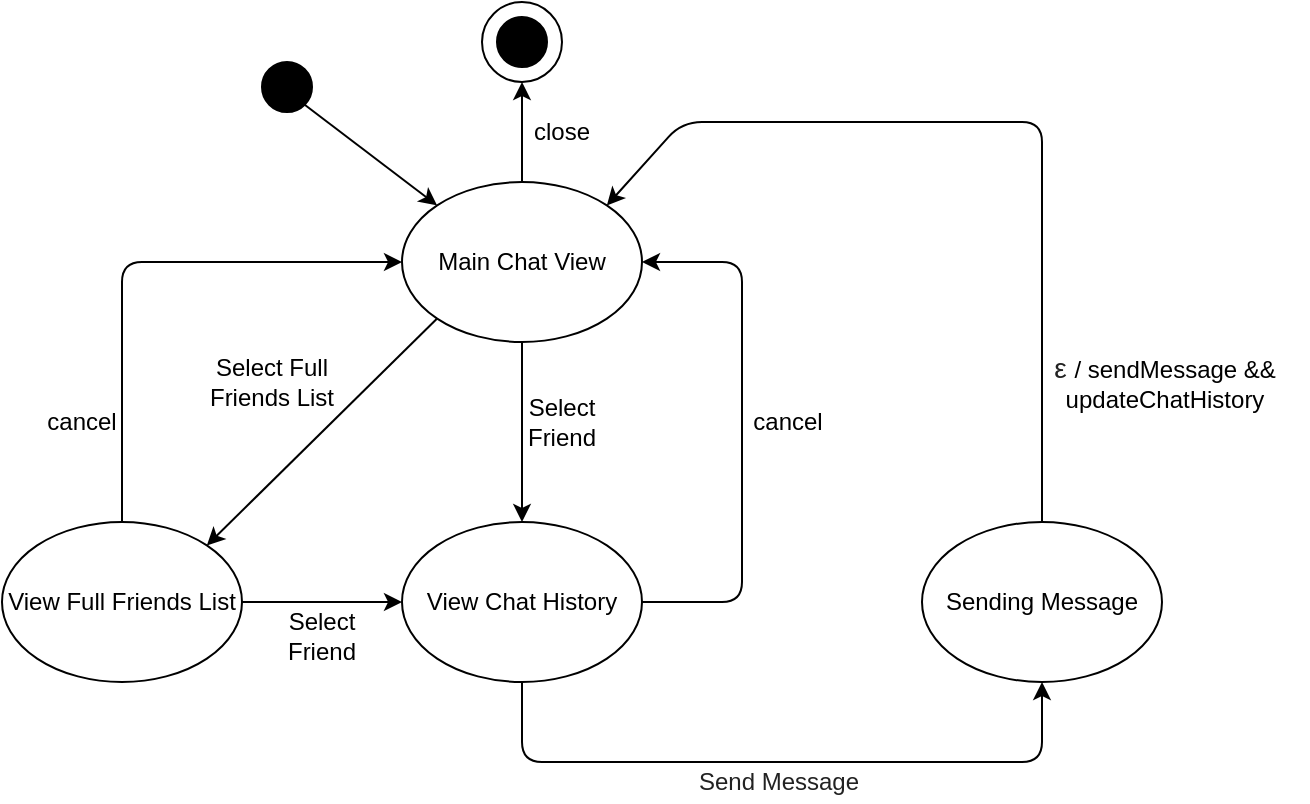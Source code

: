 <mxfile version="12.6.5" type="device"><diagram id="RzxbmGo-VRAV4jDf2qzX" name="Page-1"><mxGraphModel dx="808" dy="563" grid="1" gridSize="10" guides="1" tooltips="1" connect="1" arrows="1" fold="1" page="1" pageScale="1" pageWidth="1700" pageHeight="1100" math="0" shadow="0"><root><mxCell id="0"/><mxCell id="1" parent="0"/><mxCell id="UTtdY_NM0HqXYz_5rYOF-1" value="Main Chat View" style="ellipse;whiteSpace=wrap;html=1;" vertex="1" parent="1"><mxGeometry x="790" y="510" width="120" height="80" as="geometry"/></mxCell><mxCell id="UTtdY_NM0HqXYz_5rYOF-2" value="View Chat History" style="ellipse;whiteSpace=wrap;html=1;" vertex="1" parent="1"><mxGeometry x="790" y="680" width="120" height="80" as="geometry"/></mxCell><mxCell id="UTtdY_NM0HqXYz_5rYOF-3" value="View Full Friends List" style="ellipse;whiteSpace=wrap;html=1;" vertex="1" parent="1"><mxGeometry x="590" y="680" width="120" height="80" as="geometry"/></mxCell><mxCell id="UTtdY_NM0HqXYz_5rYOF-4" value="Sending Message" style="ellipse;whiteSpace=wrap;html=1;" vertex="1" parent="1"><mxGeometry x="1050" y="680" width="120" height="80" as="geometry"/></mxCell><mxCell id="UTtdY_NM0HqXYz_5rYOF-5" value="" style="ellipse;whiteSpace=wrap;html=1;aspect=fixed;strokeColor=#000000;fillColor=#000000;" vertex="1" parent="1"><mxGeometry x="720" y="450" width="25" height="25" as="geometry"/></mxCell><mxCell id="UTtdY_NM0HqXYz_5rYOF-6" value="" style="endArrow=classic;html=1;strokeColor=#000000;entryX=0;entryY=0;entryDx=0;entryDy=0;exitX=1;exitY=1;exitDx=0;exitDy=0;" edge="1" parent="1" source="UTtdY_NM0HqXYz_5rYOF-5" target="UTtdY_NM0HqXYz_5rYOF-1"><mxGeometry width="50" height="50" relative="1" as="geometry"><mxPoint x="650" y="600" as="sourcePoint"/><mxPoint x="807.574" y="521.716" as="targetPoint"/></mxGeometry></mxCell><mxCell id="UTtdY_NM0HqXYz_5rYOF-9" value="" style="endArrow=classic;html=1;strokeColor=#000000;entryX=0.5;entryY=1;entryDx=0;entryDy=0;exitX=0.5;exitY=0;exitDx=0;exitDy=0;" edge="1" parent="1" target="UTtdY_NM0HqXYz_5rYOF-8" source="UTtdY_NM0HqXYz_5rYOF-1"><mxGeometry width="50" height="50" relative="1" as="geometry"><mxPoint x="892.426" y="521.716" as="sourcePoint"/><mxPoint x="1040" y="570" as="targetPoint"/></mxGeometry></mxCell><mxCell id="UTtdY_NM0HqXYz_5rYOF-10" value="close" style="text;html=1;strokeColor=none;fillColor=none;align=center;verticalAlign=middle;whiteSpace=wrap;rounded=0;" vertex="1" parent="1"><mxGeometry x="850" y="475" width="40" height="20" as="geometry"/></mxCell><mxCell id="UTtdY_NM0HqXYz_5rYOF-11" value="" style="endArrow=classic;html=1;exitX=0.5;exitY=1;exitDx=0;exitDy=0;entryX=0.5;entryY=0;entryDx=0;entryDy=0;" edge="1" parent="1" source="UTtdY_NM0HqXYz_5rYOF-1" target="UTtdY_NM0HqXYz_5rYOF-2"><mxGeometry width="50" height="50" relative="1" as="geometry"><mxPoint x="730" y="660" as="sourcePoint"/><mxPoint x="780" y="610" as="targetPoint"/></mxGeometry></mxCell><mxCell id="UTtdY_NM0HqXYz_5rYOF-12" value="" style="endArrow=classic;html=1;exitX=1;exitY=0.5;exitDx=0;exitDy=0;entryX=1;entryY=0.5;entryDx=0;entryDy=0;" edge="1" parent="1" source="UTtdY_NM0HqXYz_5rYOF-2" target="UTtdY_NM0HqXYz_5rYOF-1"><mxGeometry width="50" height="50" relative="1" as="geometry"><mxPoint x="950" y="730" as="sourcePoint"/><mxPoint x="1000" y="680" as="targetPoint"/><Array as="points"><mxPoint x="960" y="720"/><mxPoint x="960" y="550"/></Array></mxGeometry></mxCell><mxCell id="UTtdY_NM0HqXYz_5rYOF-13" value="cancel" style="text;html=1;strokeColor=none;fillColor=none;align=center;verticalAlign=middle;whiteSpace=wrap;rounded=0;" vertex="1" parent="1"><mxGeometry x="962.5" y="620" width="40" height="20" as="geometry"/></mxCell><mxCell id="UTtdY_NM0HqXYz_5rYOF-14" value="Select Friend" style="text;html=1;strokeColor=none;fillColor=none;align=center;verticalAlign=middle;whiteSpace=wrap;rounded=0;" vertex="1" parent="1"><mxGeometry x="850" y="620" width="40" height="20" as="geometry"/></mxCell><mxCell id="UTtdY_NM0HqXYz_5rYOF-15" value="" style="endArrow=classic;html=1;entryX=1;entryY=0;entryDx=0;entryDy=0;exitX=0;exitY=1;exitDx=0;exitDy=0;" edge="1" parent="1" source="UTtdY_NM0HqXYz_5rYOF-1" target="UTtdY_NM0HqXYz_5rYOF-3"><mxGeometry width="50" height="50" relative="1" as="geometry"><mxPoint x="630" y="630" as="sourcePoint"/><mxPoint x="680" y="580" as="targetPoint"/></mxGeometry></mxCell><mxCell id="UTtdY_NM0HqXYz_5rYOF-16" value="" style="endArrow=classic;html=1;exitX=0.5;exitY=0;exitDx=0;exitDy=0;entryX=0;entryY=0.5;entryDx=0;entryDy=0;" edge="1" parent="1" source="UTtdY_NM0HqXYz_5rYOF-3" target="UTtdY_NM0HqXYz_5rYOF-1"><mxGeometry width="50" height="50" relative="1" as="geometry"><mxPoint x="620" y="640" as="sourcePoint"/><mxPoint x="670" y="590" as="targetPoint"/><Array as="points"><mxPoint x="650" y="550"/></Array></mxGeometry></mxCell><mxCell id="UTtdY_NM0HqXYz_5rYOF-17" value="cancel" style="text;html=1;strokeColor=none;fillColor=none;align=center;verticalAlign=middle;whiteSpace=wrap;rounded=0;" vertex="1" parent="1"><mxGeometry x="610" y="620" width="40" height="20" as="geometry"/></mxCell><mxCell id="UTtdY_NM0HqXYz_5rYOF-18" value="Select Full Friends List" style="text;html=1;strokeColor=none;fillColor=none;align=center;verticalAlign=middle;whiteSpace=wrap;rounded=0;" vertex="1" parent="1"><mxGeometry x="690" y="600" width="70" height="20" as="geometry"/></mxCell><mxCell id="UTtdY_NM0HqXYz_5rYOF-19" value="" style="endArrow=classic;html=1;entryX=0;entryY=0.5;entryDx=0;entryDy=0;exitX=1;exitY=0.5;exitDx=0;exitDy=0;" edge="1" parent="1" source="UTtdY_NM0HqXYz_5rYOF-3" target="UTtdY_NM0HqXYz_5rYOF-2"><mxGeometry width="50" height="50" relative="1" as="geometry"><mxPoint x="680" y="860" as="sourcePoint"/><mxPoint x="730" y="810" as="targetPoint"/></mxGeometry></mxCell><mxCell id="UTtdY_NM0HqXYz_5rYOF-20" value="Select Friend" style="text;html=1;strokeColor=none;fillColor=none;align=center;verticalAlign=middle;whiteSpace=wrap;rounded=0;" vertex="1" parent="1"><mxGeometry x="730" y="727" width="40" height="20" as="geometry"/></mxCell><mxCell id="UTtdY_NM0HqXYz_5rYOF-21" value="" style="endArrow=classic;html=1;exitX=0.5;exitY=1;exitDx=0;exitDy=0;entryX=0.5;entryY=1;entryDx=0;entryDy=0;" edge="1" parent="1" source="UTtdY_NM0HqXYz_5rYOF-2" target="UTtdY_NM0HqXYz_5rYOF-4"><mxGeometry width="50" height="50" relative="1" as="geometry"><mxPoint x="850" y="880" as="sourcePoint"/><mxPoint x="900" y="830" as="targetPoint"/><Array as="points"><mxPoint x="850" y="800"/><mxPoint x="1110" y="800"/></Array></mxGeometry></mxCell><mxCell id="UTtdY_NM0HqXYz_5rYOF-23" value="&lt;font style=&quot;font-size: 12px&quot;&gt;&lt;font color=&quot;#222222&quot; face=&quot;sans-serif&quot; style=&quot;font-size: 12px&quot;&gt;&lt;span style=&quot;background-color: rgb(255 , 255 , 255)&quot;&gt;Send Message&lt;/span&gt;&lt;/font&gt;&lt;/font&gt;" style="text;html=1;strokeColor=none;fillColor=none;align=center;verticalAlign=middle;whiteSpace=wrap;rounded=0;" vertex="1" parent="1"><mxGeometry x="907" y="800" width="143" height="20" as="geometry"/></mxCell><mxCell id="UTtdY_NM0HqXYz_5rYOF-24" value="" style="endArrow=classic;html=1;entryX=1;entryY=0;entryDx=0;entryDy=0;exitX=0.5;exitY=0;exitDx=0;exitDy=0;" edge="1" parent="1" source="UTtdY_NM0HqXYz_5rYOF-4" target="UTtdY_NM0HqXYz_5rYOF-1"><mxGeometry width="50" height="50" relative="1" as="geometry"><mxPoint x="1080" y="610" as="sourcePoint"/><mxPoint x="1110" y="540" as="targetPoint"/><Array as="points"><mxPoint x="1110" y="480"/><mxPoint x="930" y="480"/></Array></mxGeometry></mxCell><mxCell id="UTtdY_NM0HqXYz_5rYOF-25" value="" style="group" vertex="1" connectable="0" parent="1"><mxGeometry x="830" y="420" width="40" height="40" as="geometry"/></mxCell><mxCell id="UTtdY_NM0HqXYz_5rYOF-7" value="" style="ellipse;whiteSpace=wrap;html=1;aspect=fixed;strokeColor=#000000;fillColor=#000000;" vertex="1" parent="UTtdY_NM0HqXYz_5rYOF-25"><mxGeometry x="7.5" y="7.5" width="25" height="25" as="geometry"/></mxCell><mxCell id="UTtdY_NM0HqXYz_5rYOF-8" value="" style="ellipse;whiteSpace=wrap;html=1;aspect=fixed;strokeColor=#000000;fillColor=none;" vertex="1" parent="UTtdY_NM0HqXYz_5rYOF-25"><mxGeometry width="40" height="40" as="geometry"/></mxCell><mxCell id="UTtdY_NM0HqXYz_5rYOF-26" value="&lt;font style=&quot;font-size: 12px&quot;&gt;&lt;span style=&quot;color: rgb(34 , 34 , 34) ; font-family: sans-serif ; font-size: 14px ; background-color: rgb(255 , 255 , 255)&quot;&gt;ε&amp;nbsp;&lt;/span&gt;/ sendMessage&lt;/font&gt;&amp;nbsp;&amp;amp;&amp;amp; updateChatHistory" style="text;html=1;strokeColor=none;fillColor=none;align=center;verticalAlign=middle;whiteSpace=wrap;rounded=0;" vertex="1" parent="1"><mxGeometry x="1100" y="600" width="143" height="20" as="geometry"/></mxCell></root></mxGraphModel></diagram></mxfile>